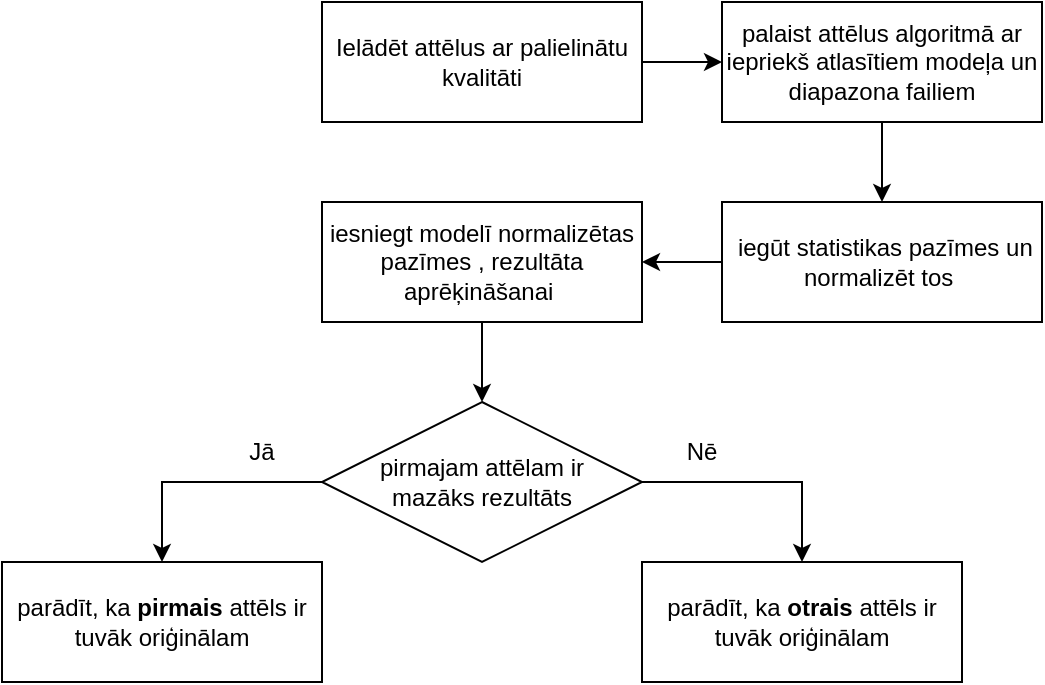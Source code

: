 <mxfile version="21.2.1" type="device">
  <diagram name="Page-1" id="V6NnG6JSAPqMCgrBSv0S">
    <mxGraphModel dx="660" dy="948" grid="1" gridSize="10" guides="1" tooltips="1" connect="1" arrows="1" fold="1" page="1" pageScale="1" pageWidth="850" pageHeight="1100" math="0" shadow="0">
      <root>
        <mxCell id="0" />
        <mxCell id="1" parent="0" />
        <mxCell id="6-HuteZujA5nTzYitCQp-4" value="Ielādēt attēlus ar palielinātu kvalitāti" style="rounded=0;whiteSpace=wrap;html=1;" parent="1" vertex="1">
          <mxGeometry x="360" y="100" width="160" height="60" as="geometry" />
        </mxCell>
        <mxCell id="HjzhRC1Lx77mMaztNlXU-28" value="pirmajam attēlam ir &lt;br&gt;mazāks rezultāts" style="rhombus;whiteSpace=wrap;html=1;" vertex="1" parent="1">
          <mxGeometry x="360" y="300" width="160" height="80" as="geometry" />
        </mxCell>
        <mxCell id="HjzhRC1Lx77mMaztNlXU-32" value="" style="endArrow=classic;html=1;rounded=0;exitX=0.5;exitY=1;exitDx=0;exitDy=0;entryX=0.5;entryY=0;entryDx=0;entryDy=0;" edge="1" parent="1" target="HjzhRC1Lx77mMaztNlXU-28">
          <mxGeometry width="50" height="50" relative="1" as="geometry">
            <mxPoint x="440" y="260" as="sourcePoint" />
            <mxPoint x="660" y="350" as="targetPoint" />
          </mxGeometry>
        </mxCell>
        <mxCell id="HjzhRC1Lx77mMaztNlXU-33" value="parādīt, ka &lt;b&gt;pirmais &lt;/b&gt;attēls ir tuvāk oriģinālam" style="rounded=0;whiteSpace=wrap;html=1;" vertex="1" parent="1">
          <mxGeometry x="200" y="380" width="160" height="60" as="geometry" />
        </mxCell>
        <mxCell id="HjzhRC1Lx77mMaztNlXU-34" value="parādīt, ka &lt;b&gt;otrais &lt;/b&gt;attēls ir tuvāk oriģinālam" style="rounded=0;whiteSpace=wrap;html=1;" vertex="1" parent="1">
          <mxGeometry x="520" y="380" width="160" height="60" as="geometry" />
        </mxCell>
        <mxCell id="HjzhRC1Lx77mMaztNlXU-35" value="" style="endArrow=classic;html=1;rounded=0;exitX=1;exitY=0.5;exitDx=0;exitDy=0;entryX=0.5;entryY=0;entryDx=0;entryDy=0;" edge="1" parent="1" source="HjzhRC1Lx77mMaztNlXU-28" target="HjzhRC1Lx77mMaztNlXU-34">
          <mxGeometry width="50" height="50" relative="1" as="geometry">
            <mxPoint x="600" y="370" as="sourcePoint" />
            <mxPoint x="650" y="320" as="targetPoint" />
            <Array as="points">
              <mxPoint x="600" y="340" />
            </Array>
          </mxGeometry>
        </mxCell>
        <mxCell id="HjzhRC1Lx77mMaztNlXU-36" value="" style="endArrow=classic;html=1;rounded=0;exitX=0;exitY=0.5;exitDx=0;exitDy=0;entryX=0.5;entryY=0;entryDx=0;entryDy=0;" edge="1" parent="1" source="HjzhRC1Lx77mMaztNlXU-28" target="HjzhRC1Lx77mMaztNlXU-33">
          <mxGeometry width="50" height="50" relative="1" as="geometry">
            <mxPoint x="290" y="330" as="sourcePoint" />
            <mxPoint x="340" y="280" as="targetPoint" />
            <Array as="points">
              <mxPoint x="280" y="340" />
            </Array>
          </mxGeometry>
        </mxCell>
        <mxCell id="HjzhRC1Lx77mMaztNlXU-37" value="Jā" style="text;html=1;strokeColor=none;fillColor=none;align=center;verticalAlign=middle;whiteSpace=wrap;rounded=0;" vertex="1" parent="1">
          <mxGeometry x="300" y="310" width="60" height="30" as="geometry" />
        </mxCell>
        <mxCell id="HjzhRC1Lx77mMaztNlXU-38" value="Nē" style="text;html=1;strokeColor=none;fillColor=none;align=center;verticalAlign=middle;whiteSpace=wrap;rounded=0;" vertex="1" parent="1">
          <mxGeometry x="520" y="310" width="60" height="30" as="geometry" />
        </mxCell>
        <mxCell id="HjzhRC1Lx77mMaztNlXU-39" value="palaist attēlus algoritmā ar iepriekš atlasītiem modeļa un diapazona failiem" style="rounded=0;whiteSpace=wrap;html=1;" vertex="1" parent="1">
          <mxGeometry x="560" y="100" width="160" height="60" as="geometry" />
        </mxCell>
        <mxCell id="HjzhRC1Lx77mMaztNlXU-40" value="" style="endArrow=classic;html=1;rounded=0;exitX=1;exitY=0.5;exitDx=0;exitDy=0;entryX=0;entryY=0.5;entryDx=0;entryDy=0;" edge="1" parent="1" source="6-HuteZujA5nTzYitCQp-4" target="HjzhRC1Lx77mMaztNlXU-39">
          <mxGeometry width="50" height="50" relative="1" as="geometry">
            <mxPoint x="590" y="270" as="sourcePoint" />
            <mxPoint x="640" y="220" as="targetPoint" />
          </mxGeometry>
        </mxCell>
        <mxCell id="HjzhRC1Lx77mMaztNlXU-41" value="&amp;nbsp;iegūt statistikas pazīmes un normalizēt tos&amp;nbsp;" style="rounded=0;whiteSpace=wrap;html=1;" vertex="1" parent="1">
          <mxGeometry x="560" y="200" width="160" height="60" as="geometry" />
        </mxCell>
        <mxCell id="HjzhRC1Lx77mMaztNlXU-42" value="iesniegt modelī normalizētas pazīmes&amp;nbsp;, rezultāta aprēķināšanai&amp;nbsp;" style="rounded=0;whiteSpace=wrap;html=1;" vertex="1" parent="1">
          <mxGeometry x="360" y="200" width="160" height="60" as="geometry" />
        </mxCell>
        <mxCell id="HjzhRC1Lx77mMaztNlXU-43" value="" style="endArrow=classic;html=1;rounded=0;exitX=0.5;exitY=1;exitDx=0;exitDy=0;entryX=0.5;entryY=0;entryDx=0;entryDy=0;" edge="1" parent="1" source="HjzhRC1Lx77mMaztNlXU-39" target="HjzhRC1Lx77mMaztNlXU-41">
          <mxGeometry width="50" height="50" relative="1" as="geometry">
            <mxPoint x="530" y="140" as="sourcePoint" />
            <mxPoint x="570" y="140" as="targetPoint" />
          </mxGeometry>
        </mxCell>
        <mxCell id="HjzhRC1Lx77mMaztNlXU-44" value="" style="endArrow=classic;html=1;rounded=0;exitX=0;exitY=0.5;exitDx=0;exitDy=0;entryX=1;entryY=0.5;entryDx=0;entryDy=0;" edge="1" parent="1" source="HjzhRC1Lx77mMaztNlXU-41" target="HjzhRC1Lx77mMaztNlXU-42">
          <mxGeometry width="50" height="50" relative="1" as="geometry">
            <mxPoint x="650" y="170" as="sourcePoint" />
            <mxPoint x="650" y="210" as="targetPoint" />
          </mxGeometry>
        </mxCell>
      </root>
    </mxGraphModel>
  </diagram>
</mxfile>

